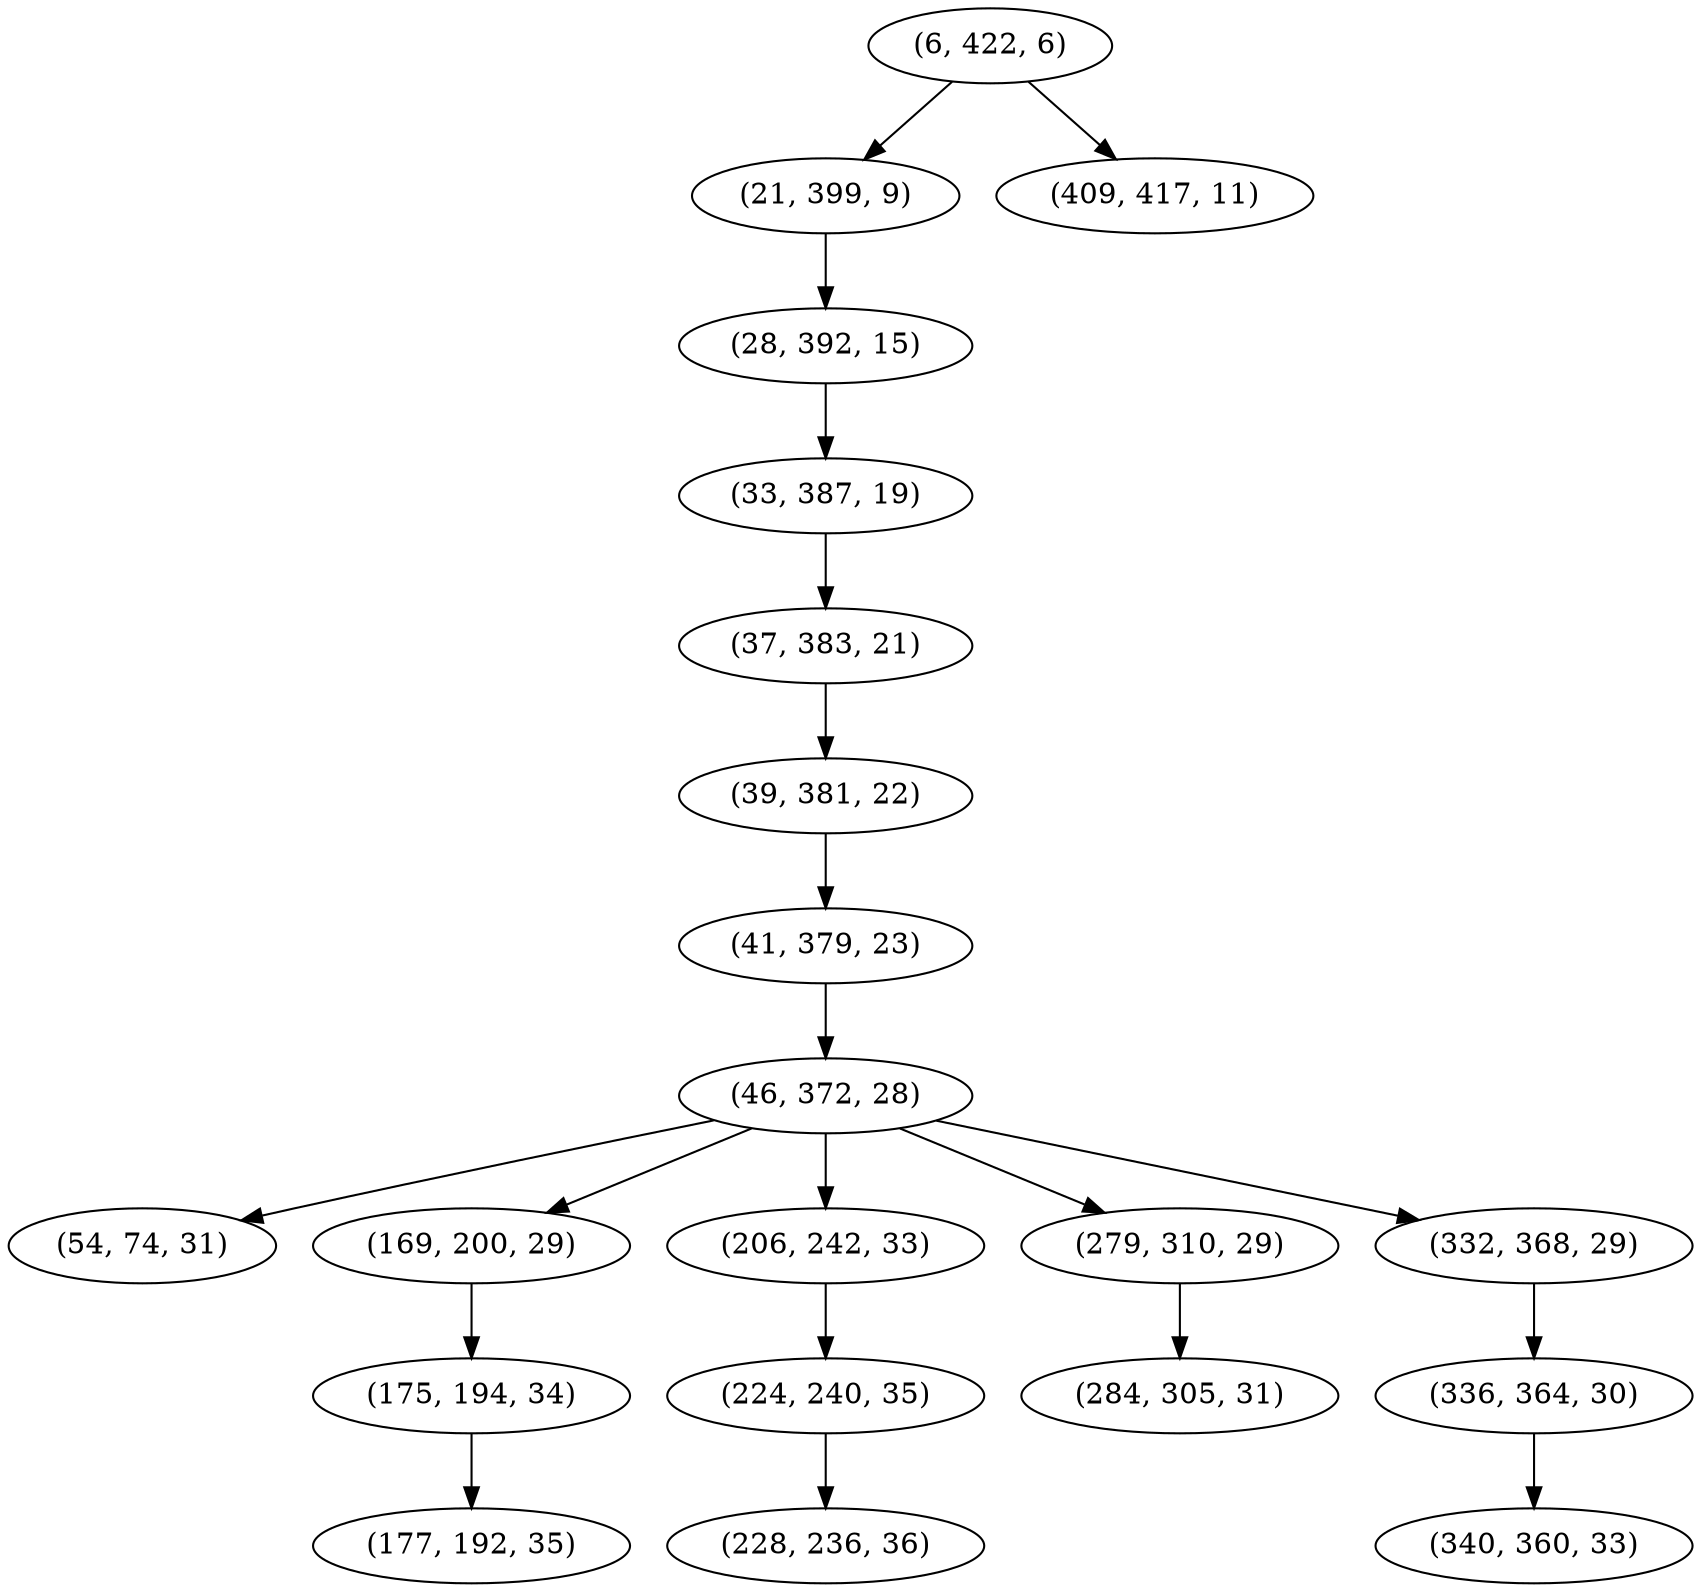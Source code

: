 digraph tree {
    "(6, 422, 6)";
    "(21, 399, 9)";
    "(28, 392, 15)";
    "(33, 387, 19)";
    "(37, 383, 21)";
    "(39, 381, 22)";
    "(41, 379, 23)";
    "(46, 372, 28)";
    "(54, 74, 31)";
    "(169, 200, 29)";
    "(175, 194, 34)";
    "(177, 192, 35)";
    "(206, 242, 33)";
    "(224, 240, 35)";
    "(228, 236, 36)";
    "(279, 310, 29)";
    "(284, 305, 31)";
    "(332, 368, 29)";
    "(336, 364, 30)";
    "(340, 360, 33)";
    "(409, 417, 11)";
    "(6, 422, 6)" -> "(21, 399, 9)";
    "(6, 422, 6)" -> "(409, 417, 11)";
    "(21, 399, 9)" -> "(28, 392, 15)";
    "(28, 392, 15)" -> "(33, 387, 19)";
    "(33, 387, 19)" -> "(37, 383, 21)";
    "(37, 383, 21)" -> "(39, 381, 22)";
    "(39, 381, 22)" -> "(41, 379, 23)";
    "(41, 379, 23)" -> "(46, 372, 28)";
    "(46, 372, 28)" -> "(54, 74, 31)";
    "(46, 372, 28)" -> "(169, 200, 29)";
    "(46, 372, 28)" -> "(206, 242, 33)";
    "(46, 372, 28)" -> "(279, 310, 29)";
    "(46, 372, 28)" -> "(332, 368, 29)";
    "(169, 200, 29)" -> "(175, 194, 34)";
    "(175, 194, 34)" -> "(177, 192, 35)";
    "(206, 242, 33)" -> "(224, 240, 35)";
    "(224, 240, 35)" -> "(228, 236, 36)";
    "(279, 310, 29)" -> "(284, 305, 31)";
    "(332, 368, 29)" -> "(336, 364, 30)";
    "(336, 364, 30)" -> "(340, 360, 33)";
}
